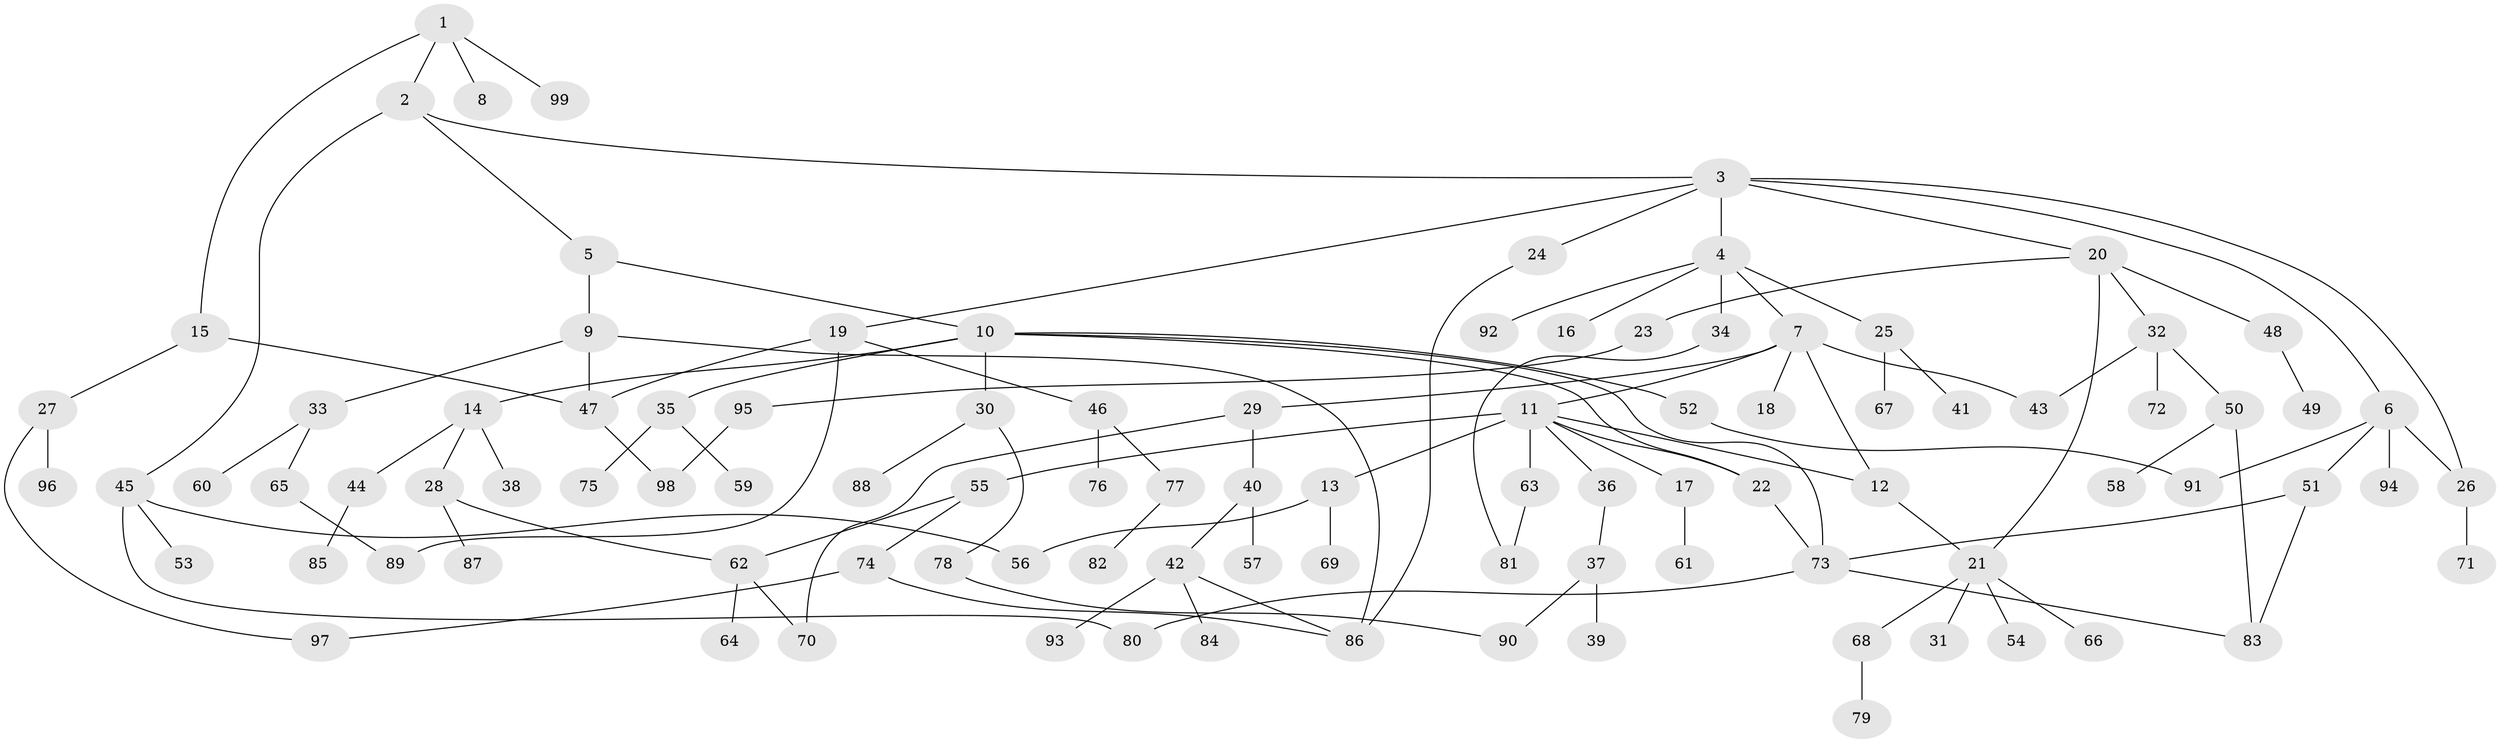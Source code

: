 // coarse degree distribution, {6: 0.043478260869565216, 7: 0.043478260869565216, 5: 0.028985507246376812, 3: 0.11594202898550725, 4: 0.11594202898550725, 1: 0.34782608695652173, 9: 0.014492753623188406, 2: 0.2898550724637681}
// Generated by graph-tools (version 1.1) at 2025/51/02/27/25 19:51:39]
// undirected, 99 vertices, 122 edges
graph export_dot {
graph [start="1"]
  node [color=gray90,style=filled];
  1;
  2;
  3;
  4;
  5;
  6;
  7;
  8;
  9;
  10;
  11;
  12;
  13;
  14;
  15;
  16;
  17;
  18;
  19;
  20;
  21;
  22;
  23;
  24;
  25;
  26;
  27;
  28;
  29;
  30;
  31;
  32;
  33;
  34;
  35;
  36;
  37;
  38;
  39;
  40;
  41;
  42;
  43;
  44;
  45;
  46;
  47;
  48;
  49;
  50;
  51;
  52;
  53;
  54;
  55;
  56;
  57;
  58;
  59;
  60;
  61;
  62;
  63;
  64;
  65;
  66;
  67;
  68;
  69;
  70;
  71;
  72;
  73;
  74;
  75;
  76;
  77;
  78;
  79;
  80;
  81;
  82;
  83;
  84;
  85;
  86;
  87;
  88;
  89;
  90;
  91;
  92;
  93;
  94;
  95;
  96;
  97;
  98;
  99;
  1 -- 2;
  1 -- 8;
  1 -- 15;
  1 -- 99;
  2 -- 3;
  2 -- 5;
  2 -- 45;
  3 -- 4;
  3 -- 6;
  3 -- 19;
  3 -- 20;
  3 -- 24;
  3 -- 26;
  4 -- 7;
  4 -- 16;
  4 -- 25;
  4 -- 34;
  4 -- 92;
  5 -- 9;
  5 -- 10;
  6 -- 26;
  6 -- 51;
  6 -- 94;
  6 -- 91;
  7 -- 11;
  7 -- 12;
  7 -- 18;
  7 -- 29;
  7 -- 43;
  9 -- 33;
  9 -- 86;
  9 -- 47;
  10 -- 14;
  10 -- 22;
  10 -- 30;
  10 -- 35;
  10 -- 52;
  10 -- 73;
  11 -- 13;
  11 -- 17;
  11 -- 36;
  11 -- 55;
  11 -- 63;
  11 -- 12;
  11 -- 22;
  12 -- 21;
  13 -- 56;
  13 -- 69;
  14 -- 28;
  14 -- 38;
  14 -- 44;
  15 -- 27;
  15 -- 47;
  17 -- 61;
  19 -- 46;
  19 -- 89;
  19 -- 47;
  20 -- 21;
  20 -- 23;
  20 -- 32;
  20 -- 48;
  21 -- 31;
  21 -- 54;
  21 -- 66;
  21 -- 68;
  22 -- 73;
  23 -- 95;
  24 -- 86;
  25 -- 41;
  25 -- 67;
  26 -- 71;
  27 -- 96;
  27 -- 97;
  28 -- 87;
  28 -- 62;
  29 -- 40;
  29 -- 70;
  30 -- 78;
  30 -- 88;
  32 -- 43;
  32 -- 50;
  32 -- 72;
  33 -- 60;
  33 -- 65;
  34 -- 81;
  35 -- 59;
  35 -- 75;
  36 -- 37;
  37 -- 39;
  37 -- 90;
  40 -- 42;
  40 -- 57;
  42 -- 84;
  42 -- 86;
  42 -- 93;
  44 -- 85;
  45 -- 53;
  45 -- 80;
  45 -- 56;
  46 -- 76;
  46 -- 77;
  47 -- 98;
  48 -- 49;
  50 -- 58;
  50 -- 83;
  51 -- 73;
  51 -- 83;
  52 -- 91;
  55 -- 62;
  55 -- 74;
  62 -- 64;
  62 -- 70;
  63 -- 81;
  65 -- 89;
  68 -- 79;
  73 -- 83;
  73 -- 80;
  74 -- 97;
  74 -- 86;
  77 -- 82;
  78 -- 90;
  95 -- 98;
}
